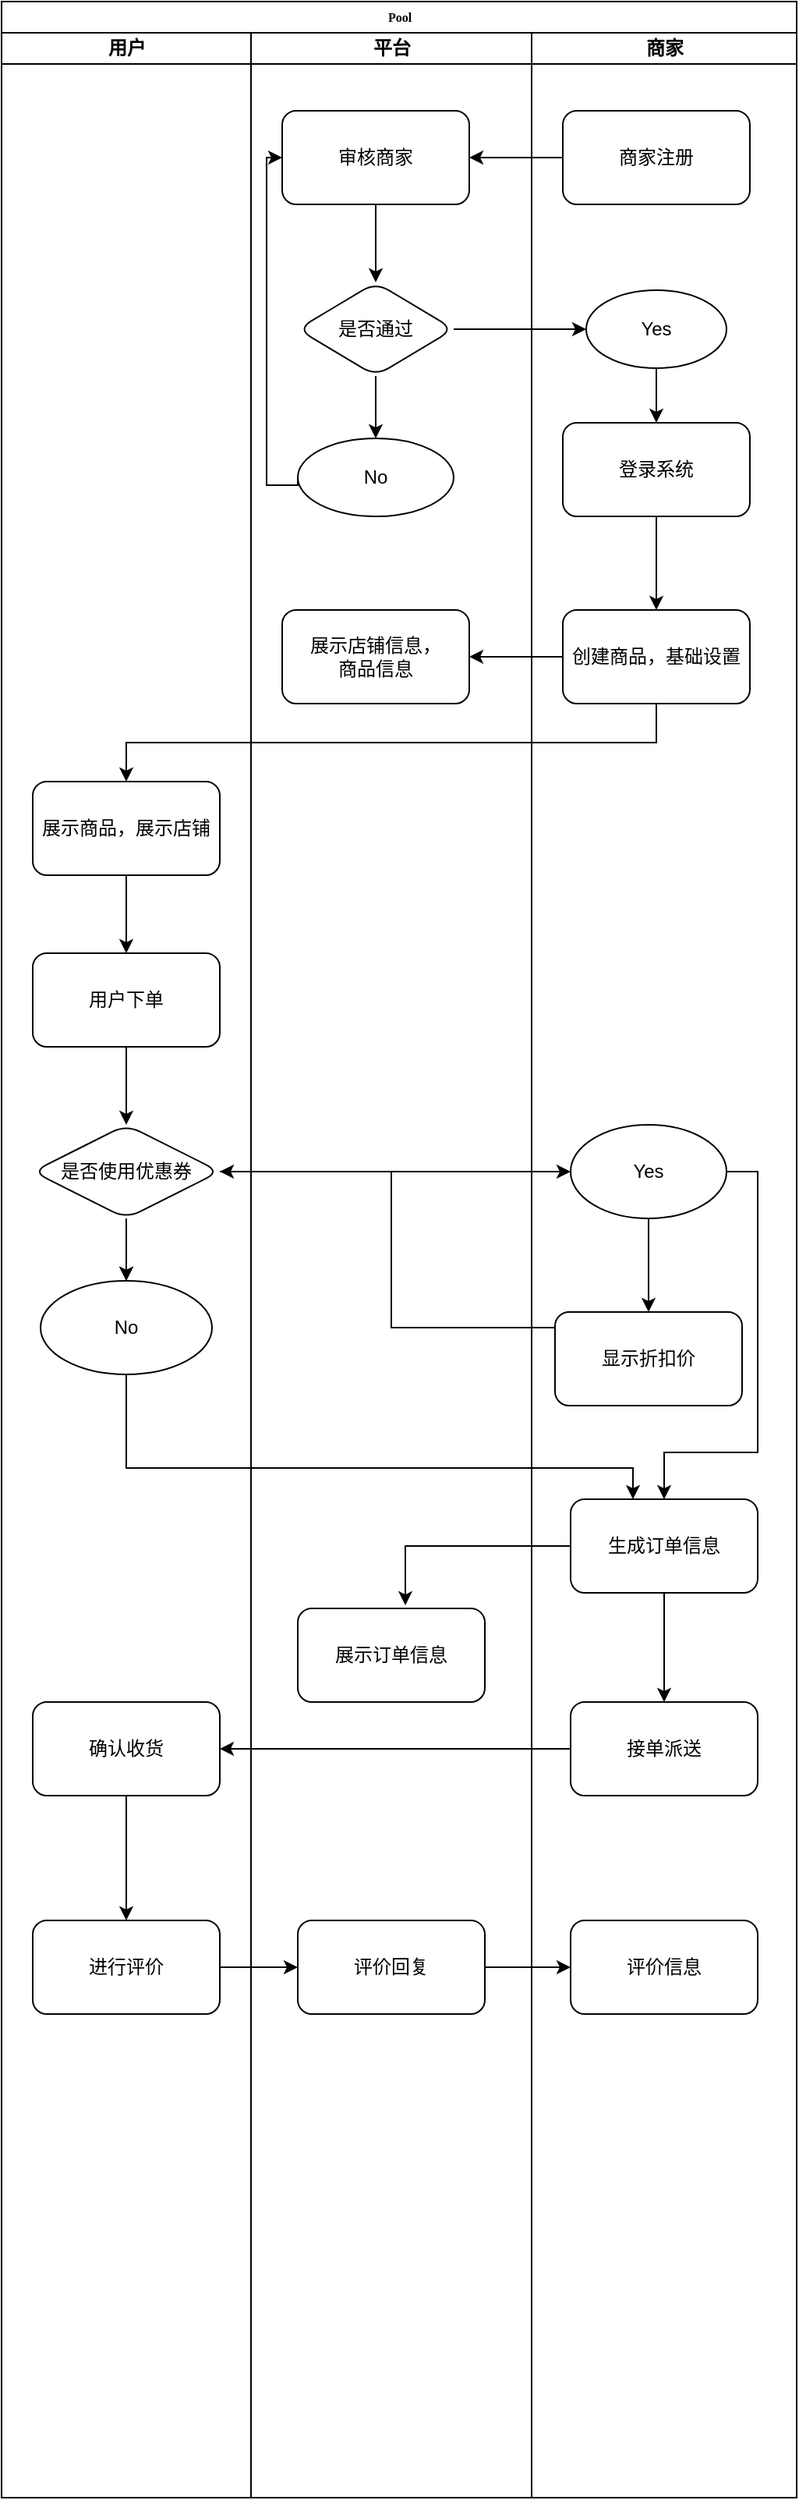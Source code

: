<mxfile version="24.2.5" type="github">
  <diagram name="Page-1" id="74e2e168-ea6b-b213-b513-2b3c1d86103e">
    <mxGraphModel dx="593" dy="1924" grid="1" gridSize="10" guides="1" tooltips="1" connect="1" arrows="1" fold="1" page="1" pageScale="1" pageWidth="1100" pageHeight="850" background="none" math="0" shadow="0">
      <root>
        <mxCell id="0" />
        <mxCell id="1" parent="0" />
        <mxCell id="77e6c97f196da883-1" value="Pool" style="swimlane;html=1;childLayout=stackLayout;startSize=20;rounded=0;shadow=0;labelBackgroundColor=none;strokeWidth=1;fontFamily=Verdana;fontSize=8;align=center;" parent="1" vertex="1">
          <mxGeometry x="290" y="-270" width="510" height="1600" as="geometry" />
        </mxCell>
        <mxCell id="77e6c97f196da883-2" value="用户" style="swimlane;html=1;startSize=20;" parent="77e6c97f196da883-1" vertex="1">
          <mxGeometry y="20" width="160" height="1580" as="geometry" />
        </mxCell>
        <mxCell id="ihScRz3SfvM41WwnzZbL-27" value="" style="edgeStyle=orthogonalEdgeStyle;rounded=0;orthogonalLoop=1;jettySize=auto;html=1;" edge="1" parent="77e6c97f196da883-2" source="ihScRz3SfvM41WwnzZbL-24" target="ihScRz3SfvM41WwnzZbL-26">
          <mxGeometry relative="1" as="geometry" />
        </mxCell>
        <mxCell id="ihScRz3SfvM41WwnzZbL-24" value="展示商品，展示店铺" style="rounded=1;whiteSpace=wrap;html=1;" vertex="1" parent="77e6c97f196da883-2">
          <mxGeometry x="20" y="480" width="120" height="60" as="geometry" />
        </mxCell>
        <mxCell id="ihScRz3SfvM41WwnzZbL-31" value="" style="edgeStyle=orthogonalEdgeStyle;rounded=0;orthogonalLoop=1;jettySize=auto;html=1;" edge="1" parent="77e6c97f196da883-2" source="ihScRz3SfvM41WwnzZbL-26" target="ihScRz3SfvM41WwnzZbL-30">
          <mxGeometry relative="1" as="geometry" />
        </mxCell>
        <mxCell id="ihScRz3SfvM41WwnzZbL-26" value="用户下单" style="whiteSpace=wrap;html=1;rounded=1;" vertex="1" parent="77e6c97f196da883-2">
          <mxGeometry x="20" y="590" width="120" height="60" as="geometry" />
        </mxCell>
        <mxCell id="ihScRz3SfvM41WwnzZbL-33" value="" style="edgeStyle=orthogonalEdgeStyle;rounded=0;orthogonalLoop=1;jettySize=auto;html=1;" edge="1" parent="77e6c97f196da883-2" source="ihScRz3SfvM41WwnzZbL-30" target="ihScRz3SfvM41WwnzZbL-32">
          <mxGeometry relative="1" as="geometry" />
        </mxCell>
        <mxCell id="ihScRz3SfvM41WwnzZbL-39" value="" style="edgeStyle=orthogonalEdgeStyle;rounded=0;orthogonalLoop=1;jettySize=auto;html=1;" edge="1" parent="77e6c97f196da883-2" source="ihScRz3SfvM41WwnzZbL-30" target="ihScRz3SfvM41WwnzZbL-32">
          <mxGeometry relative="1" as="geometry" />
        </mxCell>
        <mxCell id="ihScRz3SfvM41WwnzZbL-30" value="是否使用优惠券" style="rhombus;whiteSpace=wrap;html=1;rounded=1;" vertex="1" parent="77e6c97f196da883-2">
          <mxGeometry x="20" y="700" width="120" height="60" as="geometry" />
        </mxCell>
        <mxCell id="ihScRz3SfvM41WwnzZbL-32" value="No" style="ellipse;whiteSpace=wrap;html=1;rounded=1;" vertex="1" parent="77e6c97f196da883-2">
          <mxGeometry x="25" y="800" width="110" height="60" as="geometry" />
        </mxCell>
        <mxCell id="ihScRz3SfvM41WwnzZbL-61" value="" style="edgeStyle=orthogonalEdgeStyle;rounded=0;orthogonalLoop=1;jettySize=auto;html=1;" edge="1" parent="77e6c97f196da883-2" source="ihScRz3SfvM41WwnzZbL-58" target="ihScRz3SfvM41WwnzZbL-60">
          <mxGeometry relative="1" as="geometry" />
        </mxCell>
        <mxCell id="ihScRz3SfvM41WwnzZbL-58" value="确认收货" style="whiteSpace=wrap;html=1;rounded=1;" vertex="1" parent="77e6c97f196da883-2">
          <mxGeometry x="20" y="1070" width="120" height="60" as="geometry" />
        </mxCell>
        <mxCell id="ihScRz3SfvM41WwnzZbL-60" value="进行评价" style="whiteSpace=wrap;html=1;rounded=1;" vertex="1" parent="77e6c97f196da883-2">
          <mxGeometry x="20" y="1210" width="120" height="60" as="geometry" />
        </mxCell>
        <mxCell id="77e6c97f196da883-3" value="平台" style="swimlane;html=1;startSize=20;" parent="77e6c97f196da883-1" vertex="1">
          <mxGeometry x="160" y="20" width="180" height="1580" as="geometry" />
        </mxCell>
        <mxCell id="ihScRz3SfvM41WwnzZbL-12" value="" style="edgeStyle=orthogonalEdgeStyle;rounded=0;orthogonalLoop=1;jettySize=auto;html=1;" edge="1" parent="77e6c97f196da883-3" source="ihScRz3SfvM41WwnzZbL-9" target="ihScRz3SfvM41WwnzZbL-11">
          <mxGeometry relative="1" as="geometry" />
        </mxCell>
        <mxCell id="ihScRz3SfvM41WwnzZbL-9" value="审核商家" style="rounded=1;whiteSpace=wrap;html=1;" vertex="1" parent="77e6c97f196da883-3">
          <mxGeometry x="20" y="50" width="120" height="60" as="geometry" />
        </mxCell>
        <mxCell id="ihScRz3SfvM41WwnzZbL-14" value="" style="edgeStyle=orthogonalEdgeStyle;rounded=0;orthogonalLoop=1;jettySize=auto;html=1;" edge="1" parent="77e6c97f196da883-3" source="ihScRz3SfvM41WwnzZbL-11" target="ihScRz3SfvM41WwnzZbL-13">
          <mxGeometry relative="1" as="geometry" />
        </mxCell>
        <mxCell id="ihScRz3SfvM41WwnzZbL-11" value="是否通过" style="rhombus;whiteSpace=wrap;html=1;rounded=1;" vertex="1" parent="77e6c97f196da883-3">
          <mxGeometry x="30" y="160" width="100" height="60" as="geometry" />
        </mxCell>
        <mxCell id="ihScRz3SfvM41WwnzZbL-15" style="edgeStyle=orthogonalEdgeStyle;rounded=0;orthogonalLoop=1;jettySize=auto;html=1;exitX=0;exitY=0.5;exitDx=0;exitDy=0;entryX=0;entryY=0.5;entryDx=0;entryDy=0;" edge="1" parent="77e6c97f196da883-3" source="ihScRz3SfvM41WwnzZbL-13" target="ihScRz3SfvM41WwnzZbL-9">
          <mxGeometry relative="1" as="geometry">
            <Array as="points">
              <mxPoint x="10" y="290" />
              <mxPoint x="10" y="80" />
            </Array>
          </mxGeometry>
        </mxCell>
        <mxCell id="ihScRz3SfvM41WwnzZbL-13" value="No" style="ellipse;whiteSpace=wrap;html=1;rounded=1;" vertex="1" parent="77e6c97f196da883-3">
          <mxGeometry x="30" y="260" width="100" height="50" as="geometry" />
        </mxCell>
        <mxCell id="ihScRz3SfvM41WwnzZbL-22" value="&lt;div&gt;展示店铺信息，&lt;/div&gt;&lt;div&gt;商品信息&lt;/div&gt;" style="whiteSpace=wrap;html=1;rounded=1;" vertex="1" parent="77e6c97f196da883-3">
          <mxGeometry x="20" y="370" width="120" height="60" as="geometry" />
        </mxCell>
        <mxCell id="ihScRz3SfvM41WwnzZbL-47" value="展示订单信息" style="rounded=1;whiteSpace=wrap;html=1;" vertex="1" parent="77e6c97f196da883-3">
          <mxGeometry x="30" y="1010" width="120" height="60" as="geometry" />
        </mxCell>
        <mxCell id="ihScRz3SfvM41WwnzZbL-62" value="评价回复" style="whiteSpace=wrap;html=1;rounded=1;" vertex="1" parent="77e6c97f196da883-3">
          <mxGeometry x="30" y="1210" width="120" height="60" as="geometry" />
        </mxCell>
        <mxCell id="ihScRz3SfvM41WwnzZbL-10" value="" style="edgeStyle=orthogonalEdgeStyle;rounded=0;orthogonalLoop=1;jettySize=auto;html=1;" edge="1" parent="77e6c97f196da883-1" source="ihScRz3SfvM41WwnzZbL-5" target="ihScRz3SfvM41WwnzZbL-9">
          <mxGeometry relative="1" as="geometry" />
        </mxCell>
        <mxCell id="ihScRz3SfvM41WwnzZbL-17" value="" style="edgeStyle=orthogonalEdgeStyle;rounded=0;orthogonalLoop=1;jettySize=auto;html=1;" edge="1" parent="77e6c97f196da883-1" source="ihScRz3SfvM41WwnzZbL-11" target="ihScRz3SfvM41WwnzZbL-16">
          <mxGeometry relative="1" as="geometry" />
        </mxCell>
        <mxCell id="ihScRz3SfvM41WwnzZbL-23" value="" style="edgeStyle=orthogonalEdgeStyle;rounded=0;orthogonalLoop=1;jettySize=auto;html=1;" edge="1" parent="77e6c97f196da883-1" source="ihScRz3SfvM41WwnzZbL-20" target="ihScRz3SfvM41WwnzZbL-22">
          <mxGeometry relative="1" as="geometry" />
        </mxCell>
        <mxCell id="ihScRz3SfvM41WwnzZbL-25" style="edgeStyle=orthogonalEdgeStyle;rounded=0;orthogonalLoop=1;jettySize=auto;html=1;exitX=0.5;exitY=1;exitDx=0;exitDy=0;entryX=0.5;entryY=0;entryDx=0;entryDy=0;" edge="1" parent="77e6c97f196da883-1" source="ihScRz3SfvM41WwnzZbL-20" target="ihScRz3SfvM41WwnzZbL-24">
          <mxGeometry relative="1" as="geometry" />
        </mxCell>
        <mxCell id="ihScRz3SfvM41WwnzZbL-35" value="" style="edgeStyle=orthogonalEdgeStyle;rounded=0;orthogonalLoop=1;jettySize=auto;html=1;" edge="1" parent="77e6c97f196da883-1" source="ihScRz3SfvM41WwnzZbL-30" target="ihScRz3SfvM41WwnzZbL-34">
          <mxGeometry relative="1" as="geometry" />
        </mxCell>
        <mxCell id="77e6c97f196da883-4" value="商家" style="swimlane;html=1;startSize=20;" parent="77e6c97f196da883-1" vertex="1">
          <mxGeometry x="340" y="20" width="170" height="1580" as="geometry" />
        </mxCell>
        <mxCell id="ihScRz3SfvM41WwnzZbL-5" value="商家注册" style="rounded=1;whiteSpace=wrap;html=1;" vertex="1" parent="77e6c97f196da883-4">
          <mxGeometry x="20" y="50" width="120" height="60" as="geometry" />
        </mxCell>
        <mxCell id="ihScRz3SfvM41WwnzZbL-19" value="" style="edgeStyle=orthogonalEdgeStyle;rounded=0;orthogonalLoop=1;jettySize=auto;html=1;" edge="1" parent="77e6c97f196da883-4" source="ihScRz3SfvM41WwnzZbL-16" target="ihScRz3SfvM41WwnzZbL-18">
          <mxGeometry relative="1" as="geometry" />
        </mxCell>
        <mxCell id="ihScRz3SfvM41WwnzZbL-16" value="Yes" style="ellipse;whiteSpace=wrap;html=1;rounded=1;" vertex="1" parent="77e6c97f196da883-4">
          <mxGeometry x="35" y="165" width="90" height="50" as="geometry" />
        </mxCell>
        <mxCell id="ihScRz3SfvM41WwnzZbL-21" value="" style="edgeStyle=orthogonalEdgeStyle;rounded=0;orthogonalLoop=1;jettySize=auto;html=1;" edge="1" parent="77e6c97f196da883-4" source="ihScRz3SfvM41WwnzZbL-18" target="ihScRz3SfvM41WwnzZbL-20">
          <mxGeometry relative="1" as="geometry" />
        </mxCell>
        <mxCell id="ihScRz3SfvM41WwnzZbL-18" value="登录系统" style="whiteSpace=wrap;html=1;rounded=1;" vertex="1" parent="77e6c97f196da883-4">
          <mxGeometry x="20" y="250" width="120" height="60" as="geometry" />
        </mxCell>
        <mxCell id="ihScRz3SfvM41WwnzZbL-20" value="创建商品，基础设置" style="whiteSpace=wrap;html=1;rounded=1;" vertex="1" parent="77e6c97f196da883-4">
          <mxGeometry x="20" y="370" width="120" height="60" as="geometry" />
        </mxCell>
        <mxCell id="ihScRz3SfvM41WwnzZbL-53" style="edgeStyle=orthogonalEdgeStyle;rounded=0;orthogonalLoop=1;jettySize=auto;html=1;exitX=0.5;exitY=1;exitDx=0;exitDy=0;" edge="1" parent="77e6c97f196da883-4" source="ihScRz3SfvM41WwnzZbL-34" target="ihScRz3SfvM41WwnzZbL-36">
          <mxGeometry relative="1" as="geometry" />
        </mxCell>
        <mxCell id="ihScRz3SfvM41WwnzZbL-55" style="edgeStyle=orthogonalEdgeStyle;rounded=0;orthogonalLoop=1;jettySize=auto;html=1;exitX=1;exitY=0.5;exitDx=0;exitDy=0;entryX=0.5;entryY=0;entryDx=0;entryDy=0;" edge="1" parent="77e6c97f196da883-4" source="ihScRz3SfvM41WwnzZbL-34" target="ihScRz3SfvM41WwnzZbL-42">
          <mxGeometry relative="1" as="geometry">
            <Array as="points">
              <mxPoint x="145" y="730" />
              <mxPoint x="145" y="910" />
              <mxPoint x="85" y="910" />
            </Array>
          </mxGeometry>
        </mxCell>
        <mxCell id="ihScRz3SfvM41WwnzZbL-34" value="Yes" style="ellipse;whiteSpace=wrap;html=1;rounded=1;" vertex="1" parent="77e6c97f196da883-4">
          <mxGeometry x="25" y="700" width="100" height="60" as="geometry" />
        </mxCell>
        <mxCell id="ihScRz3SfvM41WwnzZbL-36" value="显示折扣价" style="whiteSpace=wrap;html=1;rounded=1;" vertex="1" parent="77e6c97f196da883-4">
          <mxGeometry x="15" y="820" width="120" height="60" as="geometry" />
        </mxCell>
        <mxCell id="ihScRz3SfvM41WwnzZbL-42" value="生成订单信息" style="whiteSpace=wrap;html=1;rounded=1;" vertex="1" parent="77e6c97f196da883-4">
          <mxGeometry x="25" y="940" width="120" height="60" as="geometry" />
        </mxCell>
        <mxCell id="ihScRz3SfvM41WwnzZbL-49" value="接单派送" style="whiteSpace=wrap;html=1;rounded=1;" vertex="1" parent="77e6c97f196da883-4">
          <mxGeometry x="25" y="1070" width="120" height="60" as="geometry" />
        </mxCell>
        <mxCell id="ihScRz3SfvM41WwnzZbL-50" value="" style="edgeStyle=orthogonalEdgeStyle;rounded=0;orthogonalLoop=1;jettySize=auto;html=1;" edge="1" parent="77e6c97f196da883-4" source="ihScRz3SfvM41WwnzZbL-42" target="ihScRz3SfvM41WwnzZbL-49">
          <mxGeometry relative="1" as="geometry" />
        </mxCell>
        <mxCell id="ihScRz3SfvM41WwnzZbL-64" value="评价信息" style="whiteSpace=wrap;html=1;rounded=1;" vertex="1" parent="77e6c97f196da883-4">
          <mxGeometry x="25" y="1210" width="120" height="60" as="geometry" />
        </mxCell>
        <mxCell id="ihScRz3SfvM41WwnzZbL-38" style="edgeStyle=orthogonalEdgeStyle;rounded=0;orthogonalLoop=1;jettySize=auto;html=1;" edge="1" parent="77e6c97f196da883-1" source="ihScRz3SfvM41WwnzZbL-36" target="ihScRz3SfvM41WwnzZbL-30">
          <mxGeometry relative="1" as="geometry">
            <Array as="points">
              <mxPoint x="250" y="850" />
              <mxPoint x="250" y="750" />
            </Array>
          </mxGeometry>
        </mxCell>
        <mxCell id="ihScRz3SfvM41WwnzZbL-43" value="" style="edgeStyle=orthogonalEdgeStyle;rounded=0;orthogonalLoop=1;jettySize=auto;html=1;" edge="1" parent="77e6c97f196da883-1" source="ihScRz3SfvM41WwnzZbL-32" target="ihScRz3SfvM41WwnzZbL-42">
          <mxGeometry relative="1" as="geometry">
            <Array as="points">
              <mxPoint x="80" y="940" />
              <mxPoint x="405" y="940" />
            </Array>
          </mxGeometry>
        </mxCell>
        <mxCell id="ihScRz3SfvM41WwnzZbL-52" style="edgeStyle=orthogonalEdgeStyle;rounded=0;orthogonalLoop=1;jettySize=auto;html=1;entryX=0.575;entryY=-0.033;entryDx=0;entryDy=0;entryPerimeter=0;" edge="1" parent="77e6c97f196da883-1" source="ihScRz3SfvM41WwnzZbL-42" target="ihScRz3SfvM41WwnzZbL-47">
          <mxGeometry relative="1" as="geometry" />
        </mxCell>
        <mxCell id="ihScRz3SfvM41WwnzZbL-59" value="" style="edgeStyle=orthogonalEdgeStyle;rounded=0;orthogonalLoop=1;jettySize=auto;html=1;" edge="1" parent="77e6c97f196da883-1" source="ihScRz3SfvM41WwnzZbL-49" target="ihScRz3SfvM41WwnzZbL-58">
          <mxGeometry relative="1" as="geometry" />
        </mxCell>
        <mxCell id="ihScRz3SfvM41WwnzZbL-63" value="" style="edgeStyle=orthogonalEdgeStyle;rounded=0;orthogonalLoop=1;jettySize=auto;html=1;" edge="1" parent="77e6c97f196da883-1" source="ihScRz3SfvM41WwnzZbL-60" target="ihScRz3SfvM41WwnzZbL-62">
          <mxGeometry relative="1" as="geometry" />
        </mxCell>
        <mxCell id="ihScRz3SfvM41WwnzZbL-65" value="" style="edgeStyle=orthogonalEdgeStyle;rounded=0;orthogonalLoop=1;jettySize=auto;html=1;" edge="1" parent="77e6c97f196da883-1" source="ihScRz3SfvM41WwnzZbL-62" target="ihScRz3SfvM41WwnzZbL-64">
          <mxGeometry relative="1" as="geometry" />
        </mxCell>
      </root>
    </mxGraphModel>
  </diagram>
</mxfile>
